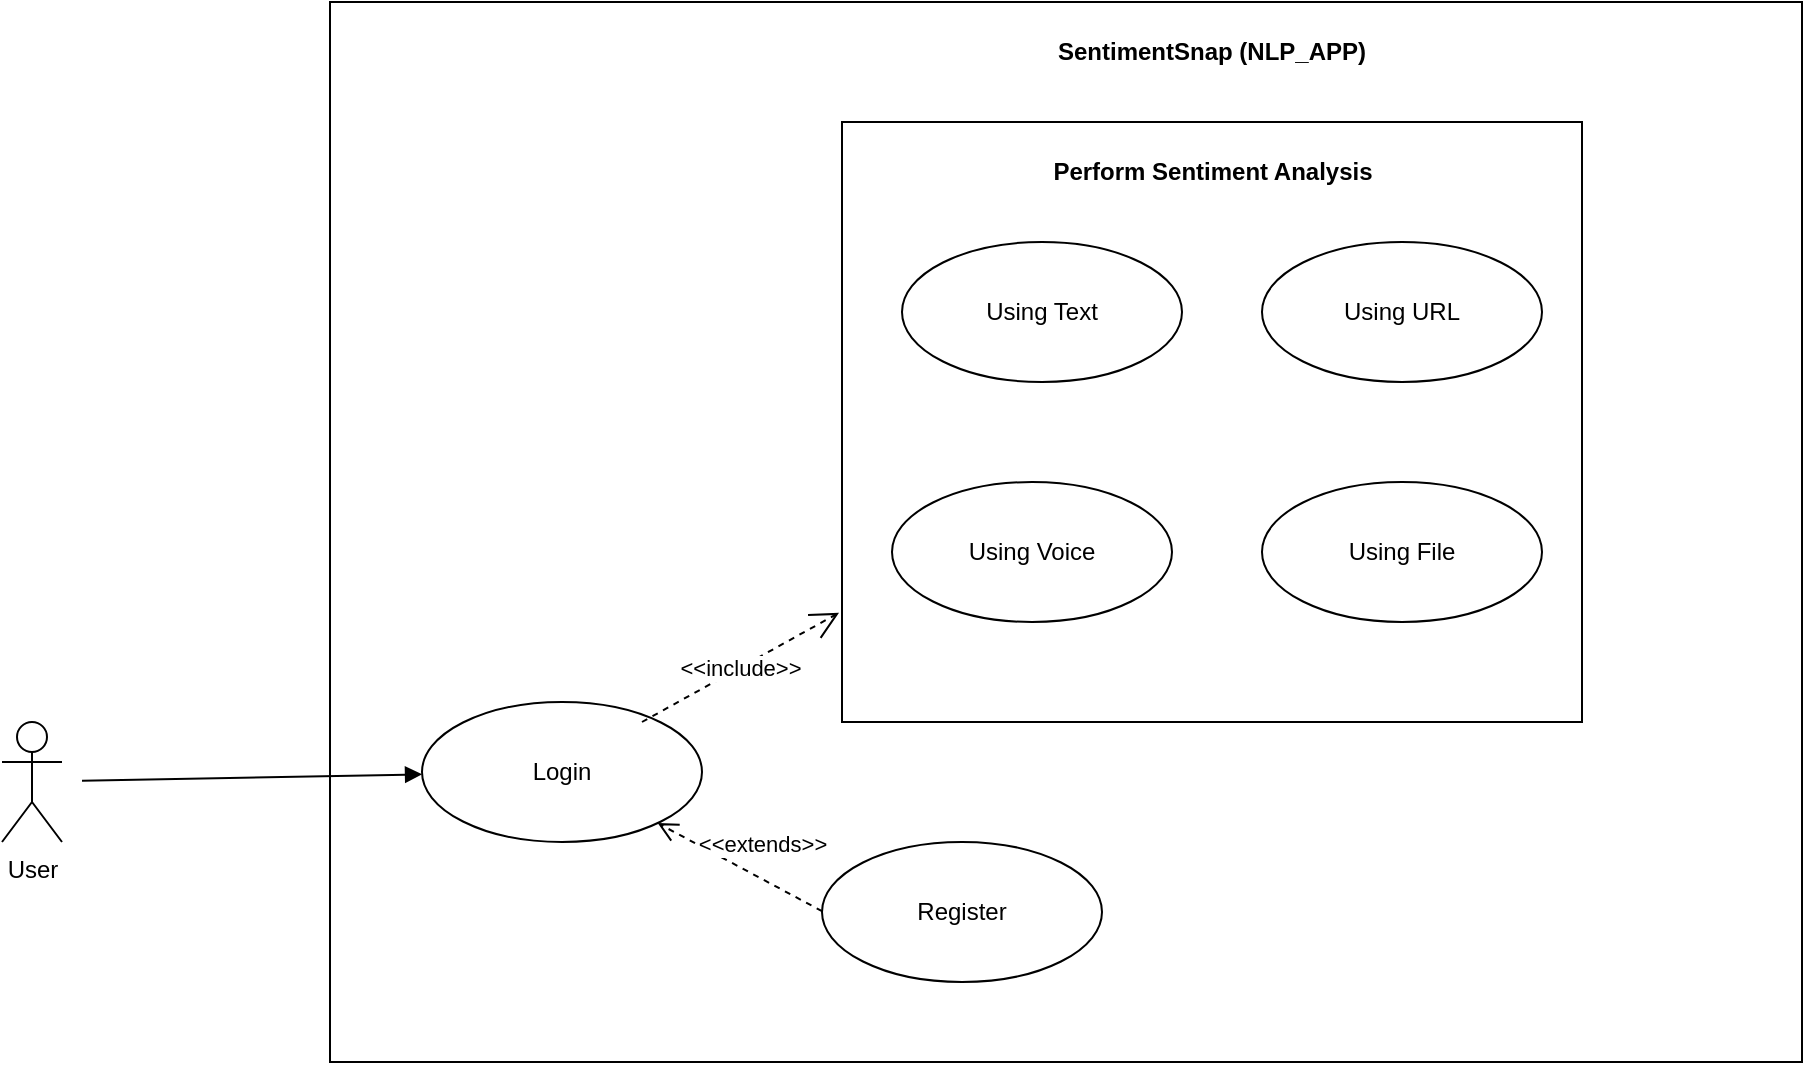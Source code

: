 <mxfile version="24.3.1" type="github">
  <diagram name="Page-1" id="HyT1-Zc3a3G1l8eyhBx9">
    <mxGraphModel dx="2385" dy="1515" grid="1" gridSize="10" guides="1" tooltips="1" connect="1" arrows="1" fold="1" page="1" pageScale="1" pageWidth="827" pageHeight="1169" math="0" shadow="0">
      <root>
        <mxCell id="0" />
        <mxCell id="1" parent="0" />
        <mxCell id="uf0vXHqL-8Rub9hUOWgM-5" value="User" style="shape=umlActor;verticalLabelPosition=bottom;verticalAlign=top;html=1;" vertex="1" parent="1">
          <mxGeometry x="80" y="740" width="30" height="60" as="geometry" />
        </mxCell>
        <mxCell id="uf0vXHqL-8Rub9hUOWgM-6" value="" style="html=1;whiteSpace=wrap;" vertex="1" parent="1">
          <mxGeometry x="244" y="380" width="736" height="530" as="geometry" />
        </mxCell>
        <mxCell id="uf0vXHqL-8Rub9hUOWgM-8" value="" style="html=1;whiteSpace=wrap;" vertex="1" parent="1">
          <mxGeometry x="500" y="440" width="370" height="300" as="geometry" />
        </mxCell>
        <mxCell id="uf0vXHqL-8Rub9hUOWgM-12" value="Login" style="ellipse;whiteSpace=wrap;html=1;" vertex="1" parent="1">
          <mxGeometry x="290" y="730" width="140" height="70" as="geometry" />
        </mxCell>
        <mxCell id="uf0vXHqL-8Rub9hUOWgM-13" value="Register" style="ellipse;whiteSpace=wrap;html=1;" vertex="1" parent="1">
          <mxGeometry x="490" y="800" width="140" height="70" as="geometry" />
        </mxCell>
        <mxCell id="uf0vXHqL-8Rub9hUOWgM-14" value="Using Text" style="ellipse;whiteSpace=wrap;html=1;" vertex="1" parent="1">
          <mxGeometry x="530" y="500" width="140" height="70" as="geometry" />
        </mxCell>
        <mxCell id="uf0vXHqL-8Rub9hUOWgM-15" value="Using URL" style="ellipse;whiteSpace=wrap;html=1;" vertex="1" parent="1">
          <mxGeometry x="710" y="500" width="140" height="70" as="geometry" />
        </mxCell>
        <mxCell id="uf0vXHqL-8Rub9hUOWgM-16" value="Using Voice" style="ellipse;whiteSpace=wrap;html=1;" vertex="1" parent="1">
          <mxGeometry x="525" y="620" width="140" height="70" as="geometry" />
        </mxCell>
        <mxCell id="uf0vXHqL-8Rub9hUOWgM-17" value="Using File" style="ellipse;whiteSpace=wrap;html=1;" vertex="1" parent="1">
          <mxGeometry x="710" y="620" width="140" height="70" as="geometry" />
        </mxCell>
        <mxCell id="uf0vXHqL-8Rub9hUOWgM-23" value="&amp;lt;&amp;lt;extends&amp;gt;&amp;gt;" style="html=1;verticalAlign=bottom;endArrow=open;dashed=1;endSize=8;curved=0;rounded=0;" edge="1" parent="1" target="uf0vXHqL-8Rub9hUOWgM-12">
          <mxGeometry x="-0.183" y="-7" relative="1" as="geometry">
            <mxPoint x="490" y="834.55" as="sourcePoint" />
            <mxPoint x="410" y="834.55" as="targetPoint" />
            <mxPoint as="offset" />
          </mxGeometry>
        </mxCell>
        <mxCell id="uf0vXHqL-8Rub9hUOWgM-28" value="" style="html=1;verticalAlign=bottom;endArrow=block;curved=0;rounded=0;" edge="1" parent="1" target="uf0vXHqL-8Rub9hUOWgM-12">
          <mxGeometry width="80" relative="1" as="geometry">
            <mxPoint x="120" y="769.33" as="sourcePoint" />
            <mxPoint x="200" y="769.33" as="targetPoint" />
          </mxGeometry>
        </mxCell>
        <mxCell id="uf0vXHqL-8Rub9hUOWgM-29" value="&amp;lt;&amp;lt;include&amp;gt;&amp;gt;" style="endArrow=open;endSize=12;dashed=1;html=1;rounded=0;entryX=-0.004;entryY=0.818;entryDx=0;entryDy=0;entryPerimeter=0;" edge="1" parent="1" target="uf0vXHqL-8Rub9hUOWgM-8">
          <mxGeometry width="160" relative="1" as="geometry">
            <mxPoint x="400" y="740" as="sourcePoint" />
            <mxPoint x="560" y="740" as="targetPoint" />
          </mxGeometry>
        </mxCell>
        <mxCell id="uf0vXHqL-8Rub9hUOWgM-30" value="&lt;b&gt;Perform Sentiment Analysis&lt;/b&gt;" style="text;html=1;align=center;verticalAlign=middle;whiteSpace=wrap;rounded=0;" vertex="1" parent="1">
          <mxGeometry x="597.5" y="440" width="175" height="50" as="geometry" />
        </mxCell>
        <mxCell id="uf0vXHqL-8Rub9hUOWgM-31" value="&lt;b&gt;SentimentSnap (NLP_APP)&lt;/b&gt;" style="text;html=1;align=center;verticalAlign=middle;whiteSpace=wrap;rounded=0;" vertex="1" parent="1">
          <mxGeometry x="565" y="390" width="240" height="30" as="geometry" />
        </mxCell>
      </root>
    </mxGraphModel>
  </diagram>
</mxfile>
